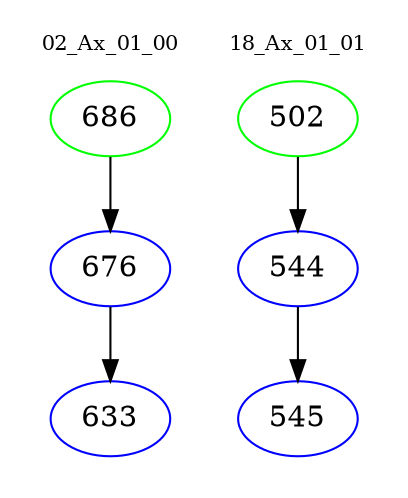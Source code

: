 digraph{
subgraph cluster_0 {
color = white
label = "02_Ax_01_00";
fontsize=10;
T0_686 [label="686", color="green"]
T0_686 -> T0_676 [color="black"]
T0_676 [label="676", color="blue"]
T0_676 -> T0_633 [color="black"]
T0_633 [label="633", color="blue"]
}
subgraph cluster_1 {
color = white
label = "18_Ax_01_01";
fontsize=10;
T1_502 [label="502", color="green"]
T1_502 -> T1_544 [color="black"]
T1_544 [label="544", color="blue"]
T1_544 -> T1_545 [color="black"]
T1_545 [label="545", color="blue"]
}
}
